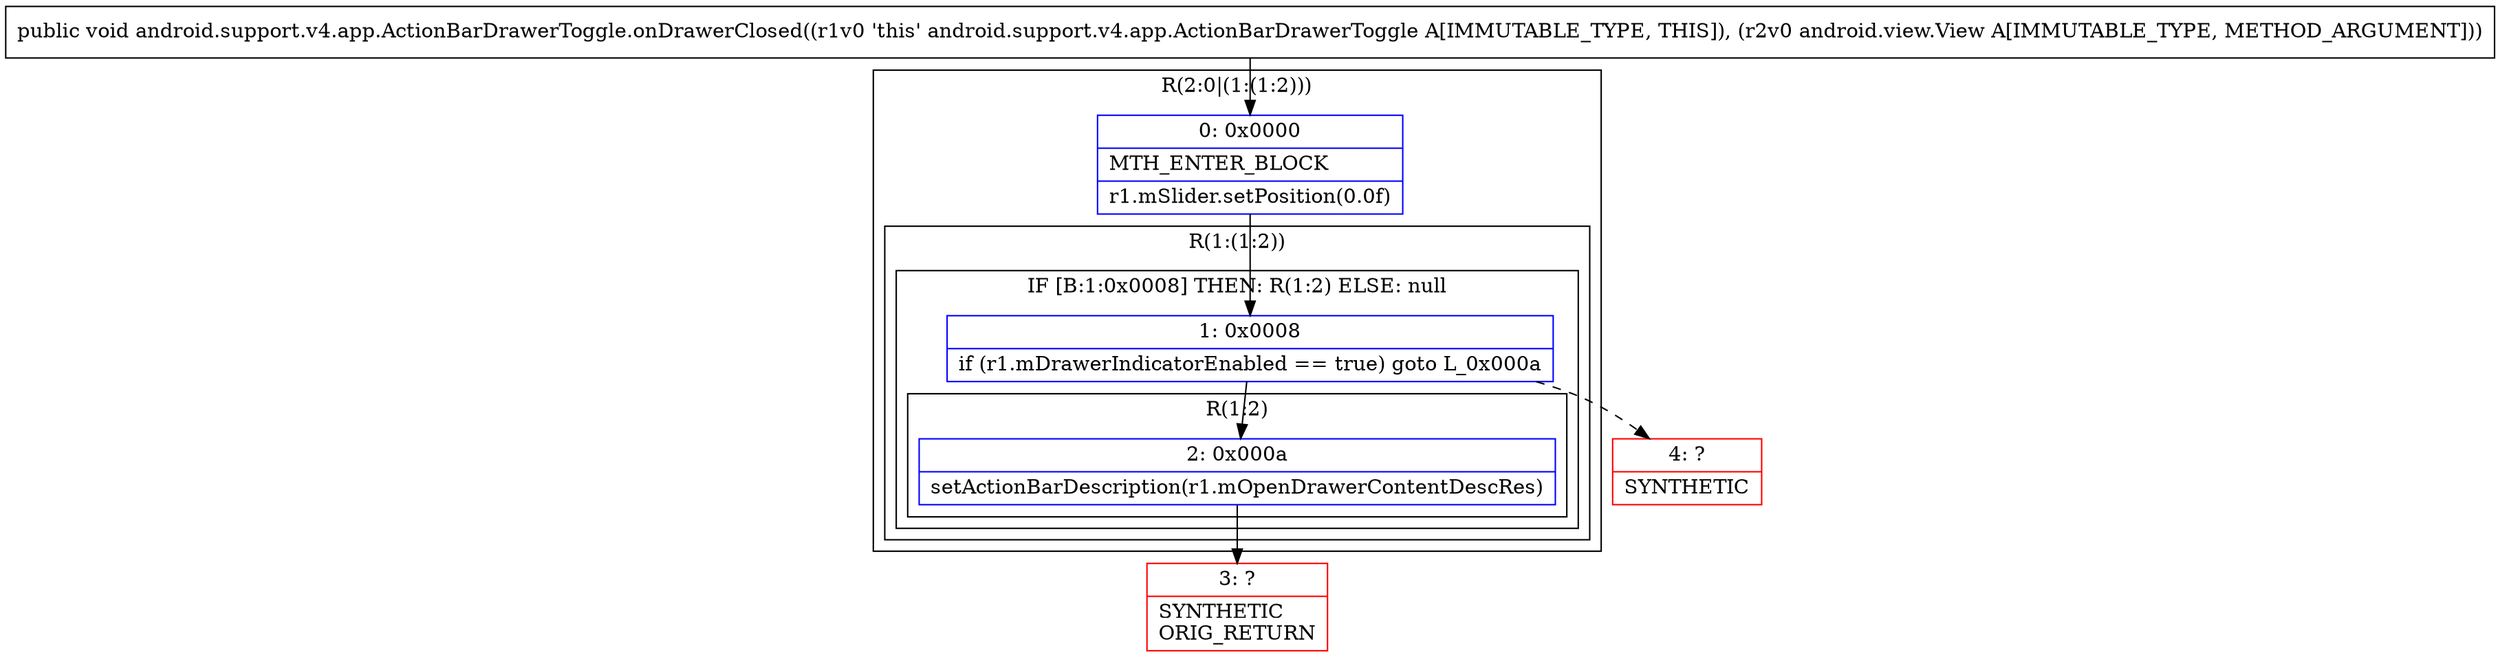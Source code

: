 digraph "CFG forandroid.support.v4.app.ActionBarDrawerToggle.onDrawerClosed(Landroid\/view\/View;)V" {
subgraph cluster_Region_1747667277 {
label = "R(2:0|(1:(1:2)))";
node [shape=record,color=blue];
Node_0 [shape=record,label="{0\:\ 0x0000|MTH_ENTER_BLOCK\l|r1.mSlider.setPosition(0.0f)\l}"];
subgraph cluster_Region_381575795 {
label = "R(1:(1:2))";
node [shape=record,color=blue];
subgraph cluster_IfRegion_1839610268 {
label = "IF [B:1:0x0008] THEN: R(1:2) ELSE: null";
node [shape=record,color=blue];
Node_1 [shape=record,label="{1\:\ 0x0008|if (r1.mDrawerIndicatorEnabled == true) goto L_0x000a\l}"];
subgraph cluster_Region_676293543 {
label = "R(1:2)";
node [shape=record,color=blue];
Node_2 [shape=record,label="{2\:\ 0x000a|setActionBarDescription(r1.mOpenDrawerContentDescRes)\l}"];
}
}
}
}
Node_3 [shape=record,color=red,label="{3\:\ ?|SYNTHETIC\lORIG_RETURN\l}"];
Node_4 [shape=record,color=red,label="{4\:\ ?|SYNTHETIC\l}"];
MethodNode[shape=record,label="{public void android.support.v4.app.ActionBarDrawerToggle.onDrawerClosed((r1v0 'this' android.support.v4.app.ActionBarDrawerToggle A[IMMUTABLE_TYPE, THIS]), (r2v0 android.view.View A[IMMUTABLE_TYPE, METHOD_ARGUMENT])) }"];
MethodNode -> Node_0;
Node_0 -> Node_1;
Node_1 -> Node_2;
Node_1 -> Node_4[style=dashed];
Node_2 -> Node_3;
}

